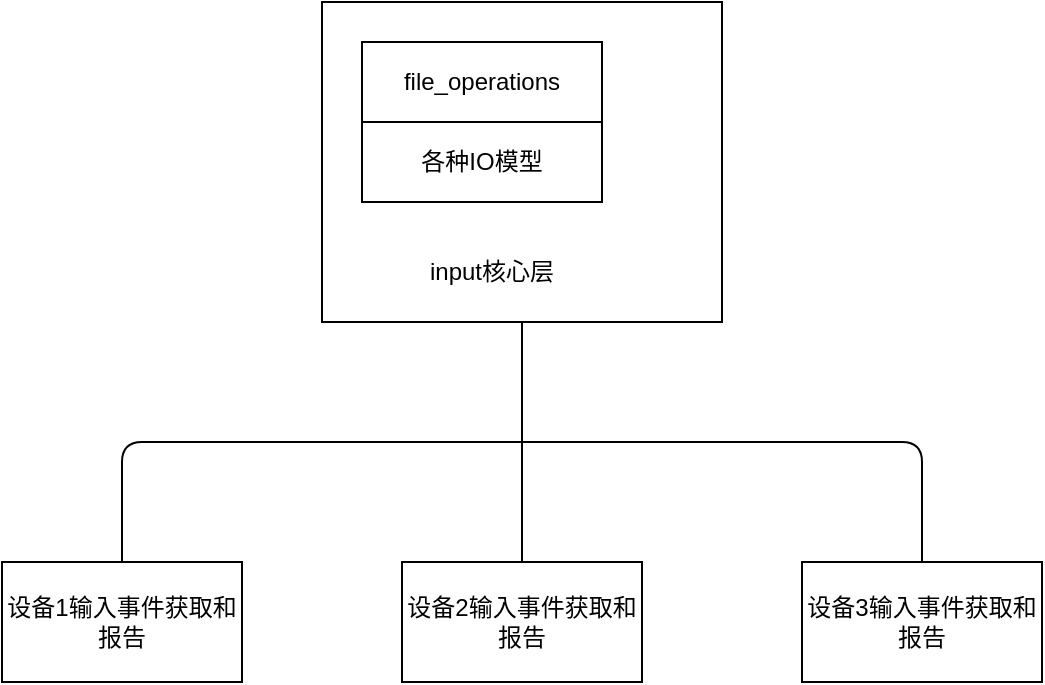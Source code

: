 <mxfile>
    <diagram id="6BQKf5NE_Q5eJu84VYFA" name="第 1 页">
        <mxGraphModel dx="926" dy="797" grid="1" gridSize="10" guides="1" tooltips="1" connect="1" arrows="1" fold="1" page="1" pageScale="1" pageWidth="827" pageHeight="1169" math="0" shadow="0">
            <root>
                <mxCell id="0"/>
                <mxCell id="1" parent="0"/>
                <mxCell id="9" style="edgeStyle=none;html=1;exitX=0.5;exitY=1;exitDx=0;exitDy=0;entryX=0.5;entryY=0;entryDx=0;entryDy=0;endArrow=none;endFill=0;" edge="1" parent="1" source="2" target="8">
                    <mxGeometry relative="1" as="geometry"/>
                </mxCell>
                <mxCell id="2" value="" style="rounded=0;whiteSpace=wrap;html=1;" vertex="1" parent="1">
                    <mxGeometry x="210" y="190" width="200" height="160" as="geometry"/>
                </mxCell>
                <mxCell id="3" value="file_operations" style="rounded=0;whiteSpace=wrap;html=1;" vertex="1" parent="1">
                    <mxGeometry x="230" y="210" width="120" height="40" as="geometry"/>
                </mxCell>
                <mxCell id="4" value="各种IO模型" style="rounded=0;whiteSpace=wrap;html=1;" vertex="1" parent="1">
                    <mxGeometry x="230" y="250" width="120" height="40" as="geometry"/>
                </mxCell>
                <mxCell id="5" value="input核心层" style="text;html=1;strokeColor=none;fillColor=none;align=center;verticalAlign=middle;whiteSpace=wrap;rounded=0;" vertex="1" parent="1">
                    <mxGeometry x="260" y="310" width="70" height="30" as="geometry"/>
                </mxCell>
                <mxCell id="10" style="edgeStyle=none;html=1;exitX=0.5;exitY=0;exitDx=0;exitDy=0;entryX=0.5;entryY=0;entryDx=0;entryDy=0;endArrow=none;endFill=0;" edge="1" parent="1" source="6" target="7">
                    <mxGeometry relative="1" as="geometry">
                        <Array as="points">
                            <mxPoint x="110" y="410"/>
                            <mxPoint x="510" y="410"/>
                        </Array>
                    </mxGeometry>
                </mxCell>
                <mxCell id="6" value="设备1输入事件获取和报告" style="rounded=0;whiteSpace=wrap;html=1;" vertex="1" parent="1">
                    <mxGeometry x="50" y="470" width="120" height="60" as="geometry"/>
                </mxCell>
                <mxCell id="7" value="设备3输入事件获取和报告" style="rounded=0;whiteSpace=wrap;html=1;" vertex="1" parent="1">
                    <mxGeometry x="450" y="470" width="120" height="60" as="geometry"/>
                </mxCell>
                <mxCell id="8" value="设备2输入事件获取和报告" style="rounded=0;whiteSpace=wrap;html=1;" vertex="1" parent="1">
                    <mxGeometry x="250" y="470" width="120" height="60" as="geometry"/>
                </mxCell>
            </root>
        </mxGraphModel>
    </diagram>
</mxfile>